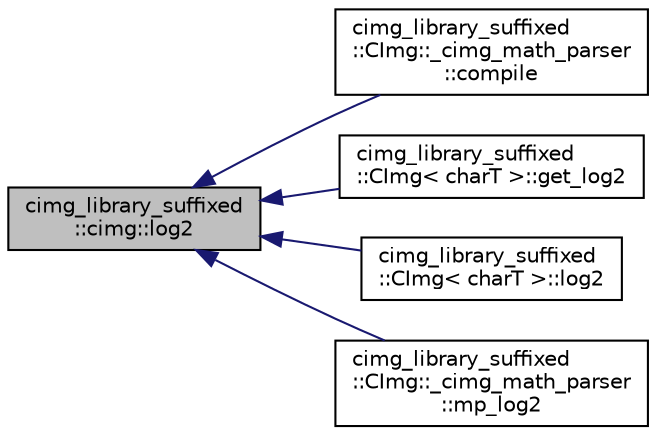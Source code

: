 digraph "cimg_library_suffixed::cimg::log2"
{
 // INTERACTIVE_SVG=YES
  edge [fontname="Helvetica",fontsize="10",labelfontname="Helvetica",labelfontsize="10"];
  node [fontname="Helvetica",fontsize="10",shape=record];
  rankdir="LR";
  Node2044 [label="cimg_library_suffixed\l::cimg::log2",height=0.2,width=0.4,color="black", fillcolor="grey75", style="filled", fontcolor="black"];
  Node2044 -> Node2045 [dir="back",color="midnightblue",fontsize="10",style="solid",fontname="Helvetica"];
  Node2045 [label="cimg_library_suffixed\l::CImg::_cimg_math_parser\l::compile",height=0.2,width=0.4,color="black", fillcolor="white", style="filled",URL="$structcimg__library__suffixed_1_1_c_img_1_1__cimg__math__parser.html#a318c44c5d1f4f0114355f37ace87a4ae"];
  Node2044 -> Node2046 [dir="back",color="midnightblue",fontsize="10",style="solid",fontname="Helvetica"];
  Node2046 [label="cimg_library_suffixed\l::CImg\< charT \>::get_log2",height=0.2,width=0.4,color="black", fillcolor="white", style="filled",URL="$structcimg__library__suffixed_1_1_c_img.html#a6f3dafb21c7bac989a884e3f4ce1565f",tooltip="Compute the base-10 logarithm of each pixel value . "];
  Node2044 -> Node2047 [dir="back",color="midnightblue",fontsize="10",style="solid",fontname="Helvetica"];
  Node2047 [label="cimg_library_suffixed\l::CImg\< charT \>::log2",height=0.2,width=0.4,color="black", fillcolor="white", style="filled",URL="$structcimg__library__suffixed_1_1_c_img.html#a2fbd06361da285cd57797bba6df0b275",tooltip="Compute the base-2 logarithm of each pixel value. "];
  Node2044 -> Node2048 [dir="back",color="midnightblue",fontsize="10",style="solid",fontname="Helvetica"];
  Node2048 [label="cimg_library_suffixed\l::CImg::_cimg_math_parser\l::mp_log2",height=0.2,width=0.4,color="black", fillcolor="white", style="filled",URL="$structcimg__library__suffixed_1_1_c_img_1_1__cimg__math__parser.html#ade9dece3f3a257859ded3a42c9605ba9"];
}
